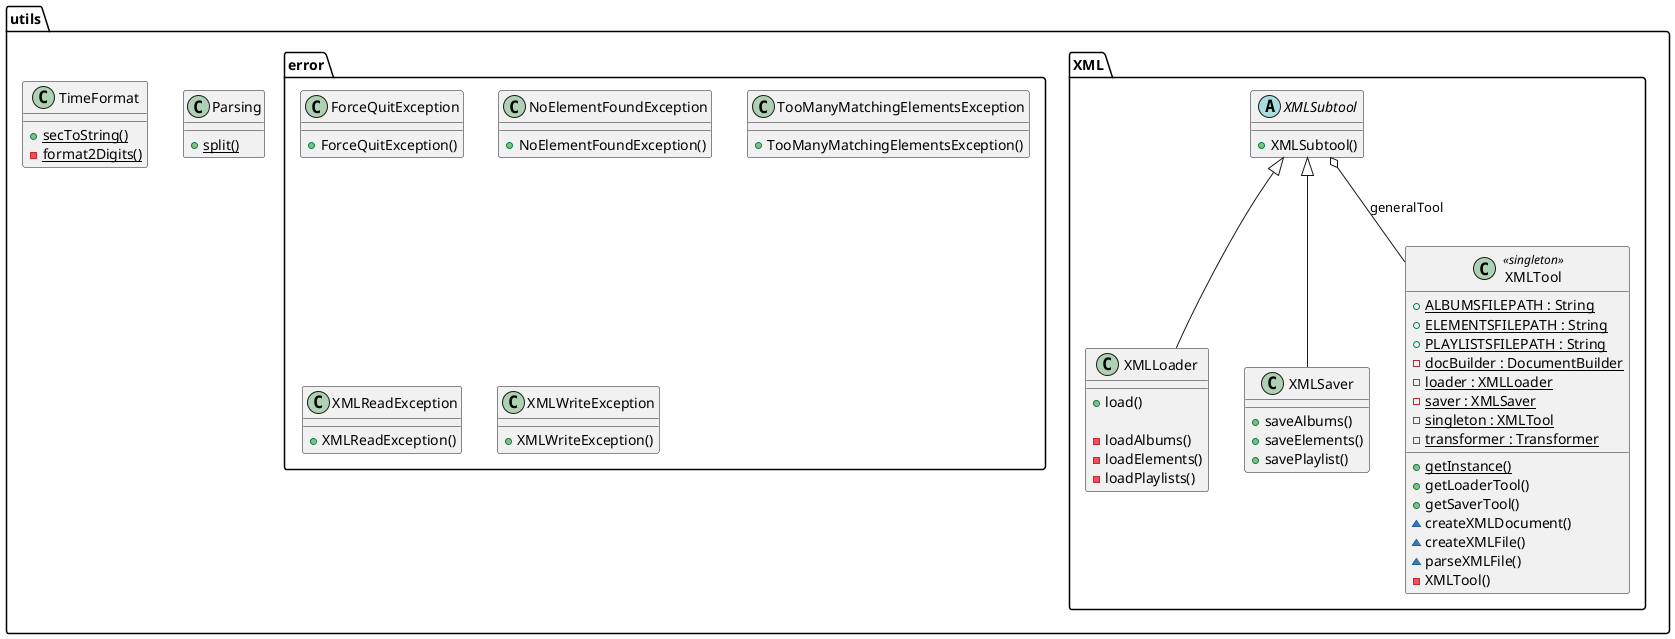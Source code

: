 @startuml Utils

  namespace utils {
    class utils.Parsing {
        {static} + split()
    }
  }
  

  namespace utils {
    class utils.TimeFormat {
        {static} + secToString()
        {static} - format2Digits()
    }
  }
  

  namespace utils {
    namespace XML {
      class utils.XML.XMLLoader {
          + load()

          - loadAlbums()
          - loadElements()
          - loadPlaylists()
      }
    }
  }
  

  namespace utils {
    namespace XML {
      class utils.XML.XMLSaver {
          + saveAlbums()
          + saveElements()
          + savePlaylist()
      }
    }
  }
  

  namespace utils {
    namespace XML {
      abstract class utils.XML.XMLSubtool {
          + XMLSubtool()
      }
    }
  }
  

  namespace utils {
    namespace XML {
      class utils.XML.XMLTool << singleton >>{
          {static} + ALBUMSFILEPATH : String
          {static} + ELEMENTSFILEPATH : String
          {static} + PLAYLISTSFILEPATH : String
          {static} - docBuilder : DocumentBuilder
          {static} - loader : XMLLoader
          {static} - saver : XMLSaver
          {static} - singleton : XMLTool
          {static} - transformer : Transformer
          {static} + getInstance()
          + getLoaderTool()
          + getSaverTool()
          ~ createXMLDocument()
          ~ createXMLFile()
          ~ parseXMLFile()
          - XMLTool()
      }
    }
  }
  

  utils.XML.XMLLoader -up-|> utils.XML.XMLSubtool
  utils.XML.XMLSaver -up-|> utils.XML.XMLSubtool
  utils.XML.XMLSubtool o-- utils.XML.XMLTool : generalTool

namespace utils {
    namespace error {
      class utils.error.ForceQuitException {
          + ForceQuitException()
      }
    }
  }
  

  namespace utils {
    namespace error {
      class utils.error.NoElementFoundException {
          + NoElementFoundException()
      }
    }
  }
  

  namespace utils {
    namespace error {
      class utils.error.TooManyMatchingElementsException {
          + TooManyMatchingElementsException()
      }
    }
  }
  

  namespace utils {
    namespace error {
      class utils.error.XMLReadException {
          + XMLReadException()
      }
    }
  }
  

  namespace utils {
    namespace error {
      class utils.error.XMLWriteException {
          + XMLWriteException()
      }
    }
  }

@enduml
